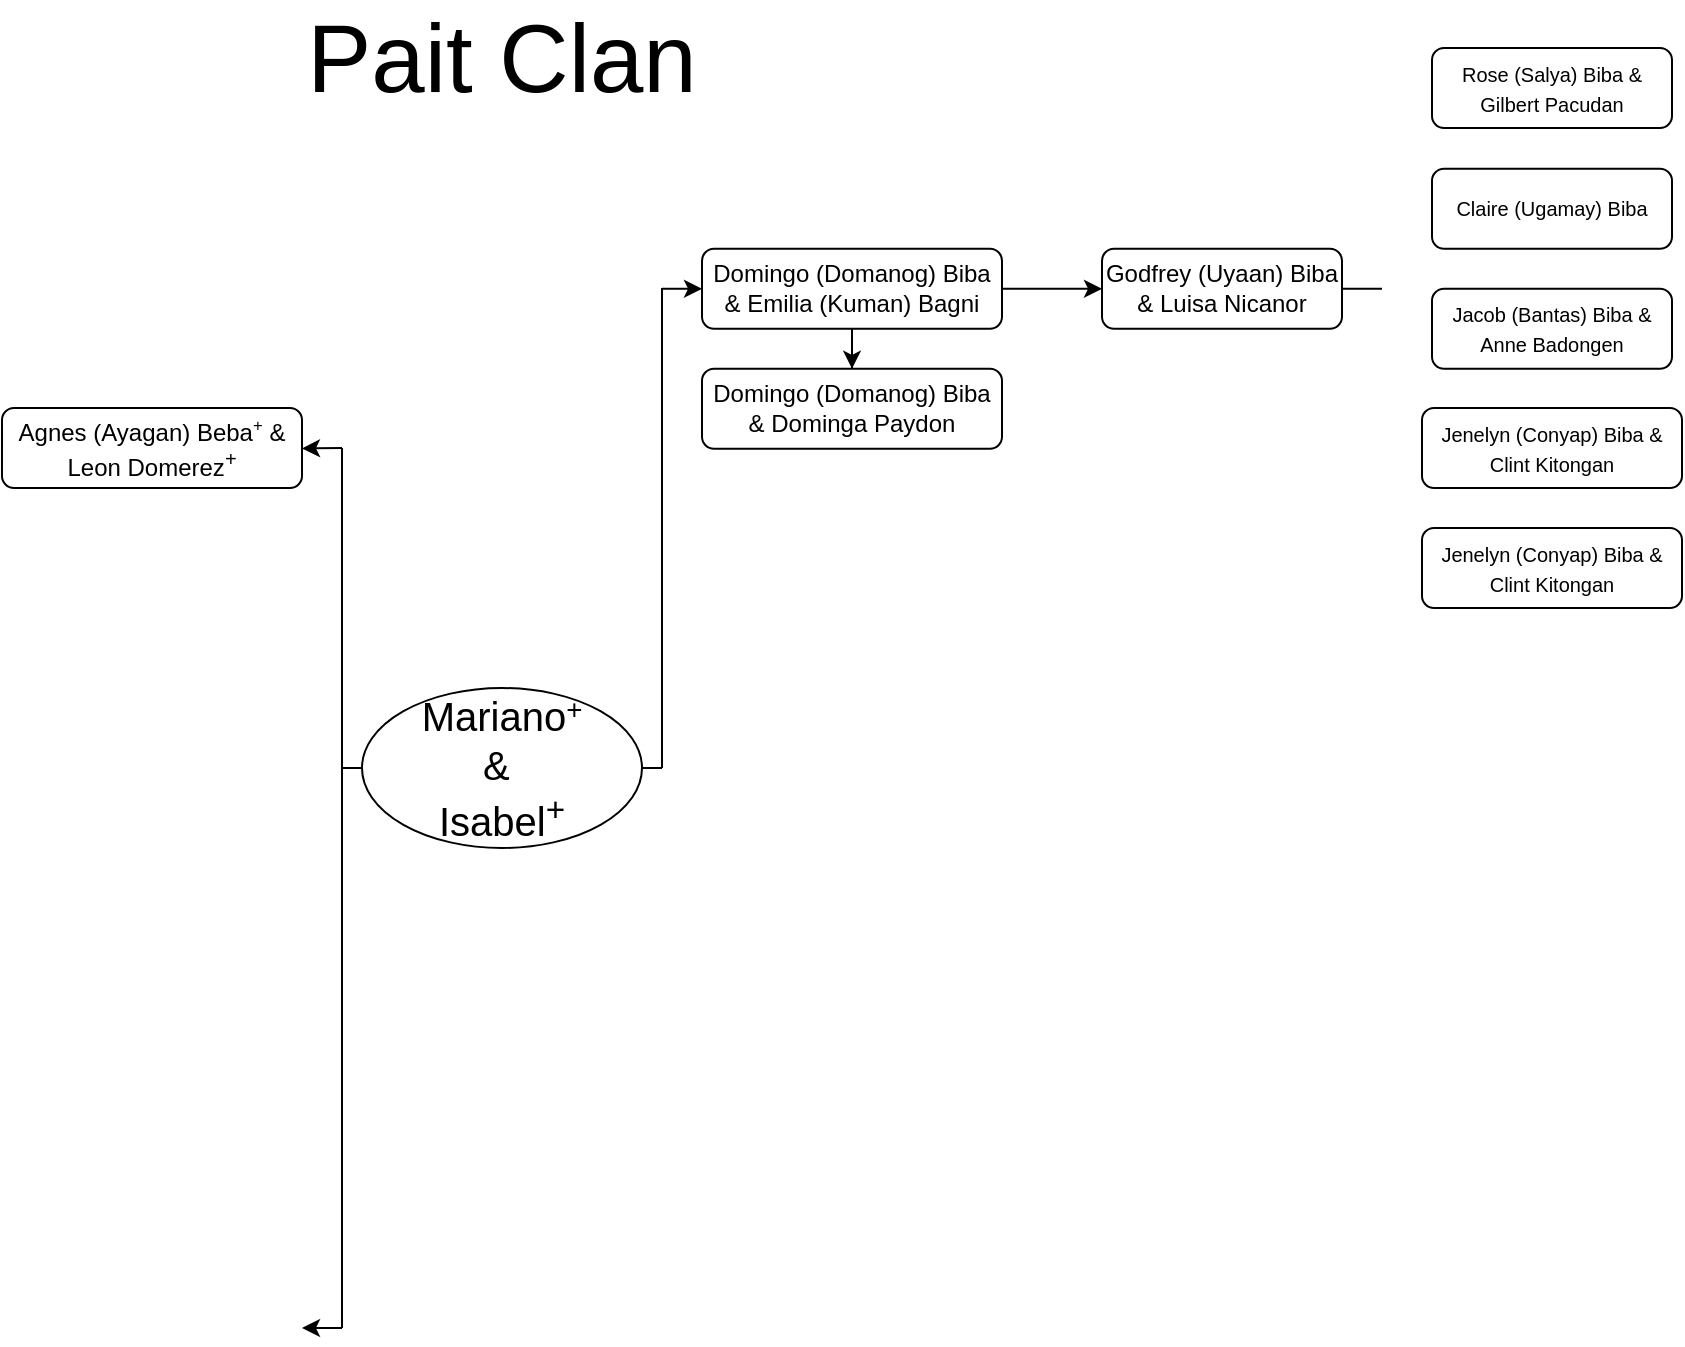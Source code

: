 <mxfile version="28.0.4">
  <diagram name="Page-1" id="LgF2EEBKUEtaE752DzGD">
    <mxGraphModel dx="1378" dy="686" grid="1" gridSize="10" guides="1" tooltips="1" connect="1" arrows="1" fold="1" page="1" pageScale="1" pageWidth="1400" pageHeight="850" math="0" shadow="0">
      <root>
        <mxCell id="0" />
        <mxCell id="1" parent="0" />
        <mxCell id="iPQbSwLAwt5U1WuinnP0-1" value="&lt;font style=&quot;font-size: 48px;&quot;&gt;Pait Clan&lt;/font&gt;" style="text;html=1;align=center;verticalAlign=middle;whiteSpace=wrap;rounded=0;" vertex="1" parent="1">
          <mxGeometry x="495" y="30" width="410" height="30" as="geometry" />
        </mxCell>
        <mxCell id="iPQbSwLAwt5U1WuinnP0-3" value="&lt;span style=&quot;font-size: 20px;&quot;&gt;Mariano&lt;/span&gt;&lt;span style=&quot;font-size: 16.667px;&quot;&gt;&lt;sup&gt;+&lt;/sup&gt;&lt;/span&gt;&lt;br&gt;&lt;span style=&quot;background-color: transparent; color: light-dark(rgb(0, 0, 0), rgb(255, 255, 255)); font-size: 20px;&quot;&gt;&amp;amp;&amp;nbsp;&lt;/span&gt;&lt;div&gt;&lt;span style=&quot;font-size: 20px; background-color: transparent; color: light-dark(rgb(0, 0, 0), rgb(255, 255, 255));&quot;&gt;Isabel&lt;sup&gt;+&lt;/sup&gt;&lt;/span&gt;&lt;/div&gt;" style="ellipse;whiteSpace=wrap;html=1;" vertex="1" parent="1">
          <mxGeometry x="630" y="360" width="140" height="80" as="geometry" />
        </mxCell>
        <mxCell id="iPQbSwLAwt5U1WuinnP0-13" value="" style="endArrow=none;html=1;rounded=0;" edge="1" parent="1">
          <mxGeometry width="50" height="50" relative="1" as="geometry">
            <mxPoint x="620" y="400" as="sourcePoint" />
            <mxPoint x="620" y="680" as="targetPoint" />
          </mxGeometry>
        </mxCell>
        <mxCell id="iPQbSwLAwt5U1WuinnP0-14" value="" style="endArrow=classic;html=1;rounded=0;" edge="1" parent="1">
          <mxGeometry width="50" height="50" relative="1" as="geometry">
            <mxPoint x="620" y="680" as="sourcePoint" />
            <mxPoint x="600" y="680" as="targetPoint" />
          </mxGeometry>
        </mxCell>
        <mxCell id="iPQbSwLAwt5U1WuinnP0-15" value="" style="endArrow=none;html=1;rounded=0;" edge="1" parent="1">
          <mxGeometry width="50" height="50" relative="1" as="geometry">
            <mxPoint x="770" y="400" as="sourcePoint" />
            <mxPoint x="780" y="400" as="targetPoint" />
          </mxGeometry>
        </mxCell>
        <mxCell id="iPQbSwLAwt5U1WuinnP0-6" value="" style="endArrow=none;html=1;rounded=0;" edge="1" parent="1">
          <mxGeometry width="50" height="50" relative="1" as="geometry">
            <mxPoint x="620" y="400" as="sourcePoint" />
            <mxPoint x="630" y="400" as="targetPoint" />
          </mxGeometry>
        </mxCell>
        <mxCell id="iPQbSwLAwt5U1WuinnP0-19" value="" style="group" vertex="1" connectable="0" parent="1">
          <mxGeometry x="600" y="240" width="20" height="160" as="geometry" />
        </mxCell>
        <mxCell id="iPQbSwLAwt5U1WuinnP0-7" value="" style="endArrow=none;html=1;rounded=0;" edge="1" parent="iPQbSwLAwt5U1WuinnP0-19">
          <mxGeometry width="50" height="50" relative="1" as="geometry">
            <mxPoint x="20" y="160" as="sourcePoint" />
            <mxPoint x="20" as="targetPoint" />
          </mxGeometry>
        </mxCell>
        <mxCell id="iPQbSwLAwt5U1WuinnP0-8" value="" style="endArrow=classic;html=1;rounded=0;" edge="1" parent="iPQbSwLAwt5U1WuinnP0-19">
          <mxGeometry width="50" height="50" relative="1" as="geometry">
            <mxPoint x="20" as="sourcePoint" />
            <mxPoint y="0.217" as="targetPoint" />
          </mxGeometry>
        </mxCell>
        <mxCell id="iPQbSwLAwt5U1WuinnP0-21" value="" style="edgeStyle=orthogonalEdgeStyle;rounded=0;orthogonalLoop=1;jettySize=auto;html=1;" edge="1" parent="1" source="iPQbSwLAwt5U1WuinnP0-9" target="iPQbSwLAwt5U1WuinnP0-20">
          <mxGeometry relative="1" as="geometry" />
        </mxCell>
        <mxCell id="iPQbSwLAwt5U1WuinnP0-23" value="" style="edgeStyle=orthogonalEdgeStyle;rounded=0;orthogonalLoop=1;jettySize=auto;html=1;" edge="1" parent="1" source="iPQbSwLAwt5U1WuinnP0-9" target="iPQbSwLAwt5U1WuinnP0-22">
          <mxGeometry relative="1" as="geometry" />
        </mxCell>
        <mxCell id="iPQbSwLAwt5U1WuinnP0-9" value="Domingo (Domanog) Biba &amp;amp; Emilia (Kuman) Bagni" style="rounded=1;whiteSpace=wrap;html=1;" vertex="1" parent="1">
          <mxGeometry x="800" y="140.38" width="150" height="40" as="geometry" />
        </mxCell>
        <mxCell id="iPQbSwLAwt5U1WuinnP0-16" value="" style="endArrow=none;html=1;rounded=0;" edge="1" parent="1">
          <mxGeometry width="50" height="50" relative="1" as="geometry">
            <mxPoint x="780" y="160" as="sourcePoint" />
            <mxPoint x="780" y="400" as="targetPoint" />
          </mxGeometry>
        </mxCell>
        <mxCell id="iPQbSwLAwt5U1WuinnP0-18" value="" style="endArrow=classic;html=1;rounded=0;" edge="1" parent="1">
          <mxGeometry width="50" height="50" relative="1" as="geometry">
            <mxPoint x="780" y="160.38" as="sourcePoint" />
            <mxPoint x="800" y="160.38" as="targetPoint" />
          </mxGeometry>
        </mxCell>
        <mxCell id="iPQbSwLAwt5U1WuinnP0-20" value="Domingo (Domanog) Biba &amp;amp; Dominga Paydon" style="rounded=1;whiteSpace=wrap;html=1;" vertex="1" parent="1">
          <mxGeometry x="800" y="200.38" width="150" height="40" as="geometry" />
        </mxCell>
        <mxCell id="iPQbSwLAwt5U1WuinnP0-22" value="Godfrey (Uyaan) Biba &amp;amp; Luisa Nicanor" style="whiteSpace=wrap;html=1;rounded=1;" vertex="1" parent="1">
          <mxGeometry x="1000" y="140.38" width="120" height="40" as="geometry" />
        </mxCell>
        <mxCell id="iPQbSwLAwt5U1WuinnP0-26" value="" style="endArrow=none;html=1;rounded=0;" edge="1" parent="1">
          <mxGeometry width="50" height="50" relative="1" as="geometry">
            <mxPoint x="1120" y="160.38" as="sourcePoint" />
            <mxPoint x="1140" y="160.38" as="targetPoint" />
          </mxGeometry>
        </mxCell>
        <mxCell id="iPQbSwLAwt5U1WuinnP0-29" value="&lt;font style=&quot;font-size: 10px;&quot;&gt;Rose (Salya) Biba &amp;amp; Gilbert Pacudan&lt;/font&gt;" style="rounded=1;whiteSpace=wrap;html=1;" vertex="1" parent="1">
          <mxGeometry x="1165" y="40" width="120" height="40" as="geometry" />
        </mxCell>
        <mxCell id="iPQbSwLAwt5U1WuinnP0-30" value="&lt;font style=&quot;font-size: 10px;&quot;&gt;Claire (Ugamay) Biba&lt;/font&gt;" style="rounded=1;whiteSpace=wrap;html=1;" vertex="1" parent="1">
          <mxGeometry x="1165" y="100.38" width="120" height="40" as="geometry" />
        </mxCell>
        <mxCell id="iPQbSwLAwt5U1WuinnP0-31" value="&lt;font style=&quot;font-size: 10px;&quot;&gt;Jacob (Bantas) Biba &amp;amp; Anne Badongen&lt;/font&gt;" style="rounded=1;whiteSpace=wrap;html=1;" vertex="1" parent="1">
          <mxGeometry x="1165" y="160.38" width="120" height="40" as="geometry" />
        </mxCell>
        <mxCell id="iPQbSwLAwt5U1WuinnP0-32" value="&lt;font style=&quot;font-size: 10px;&quot;&gt;Jenelyn (Conyap) Biba &amp;amp; Clint Kitongan&lt;/font&gt;" style="rounded=1;whiteSpace=wrap;html=1;" vertex="1" parent="1">
          <mxGeometry x="1160" y="220" width="130" height="40" as="geometry" />
        </mxCell>
        <mxCell id="iPQbSwLAwt5U1WuinnP0-33" value="&lt;font style=&quot;font-size: 10px;&quot;&gt;Jenelyn (Conyap) Biba &amp;amp; Clint Kitongan&lt;/font&gt;" style="rounded=1;whiteSpace=wrap;html=1;" vertex="1" parent="1">
          <mxGeometry x="1160" y="280" width="130" height="40" as="geometry" />
        </mxCell>
        <mxCell id="iPQbSwLAwt5U1WuinnP0-34" value="Agnes (Ayagan) Beba&lt;span style=&quot;font-size: 10px;&quot;&gt;&lt;sup&gt;+&lt;/sup&gt;&lt;/span&gt;&amp;nbsp;&amp;amp; Leon Domerez&lt;sup&gt;+&lt;/sup&gt;" style="rounded=1;whiteSpace=wrap;html=1;" vertex="1" parent="1">
          <mxGeometry x="450" y="220" width="150" height="40" as="geometry" />
        </mxCell>
      </root>
    </mxGraphModel>
  </diagram>
</mxfile>
